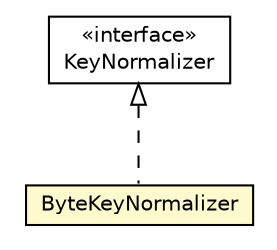 #!/usr/local/bin/dot
#
# Class diagram 
# Generated by UMLGraph version R5_6-24-gf6e263 (http://www.umlgraph.org/)
#

digraph G {
	edge [fontname="Helvetica",fontsize=10,labelfontname="Helvetica",labelfontsize=10];
	node [fontname="Helvetica",fontsize=10,shape=plaintext];
	nodesep=0.25;
	ranksep=0.5;
	// com.orientechnologies.orient.core.storage.index.nkbtree.normalizers.ByteKeyNormalizer
	c906937 [label=<<table title="com.orientechnologies.orient.core.storage.index.nkbtree.normalizers.ByteKeyNormalizer" border="0" cellborder="1" cellspacing="0" cellpadding="2" port="p" bgcolor="lemonChiffon" href="./ByteKeyNormalizer.html">
		<tr><td><table border="0" cellspacing="0" cellpadding="1">
<tr><td align="center" balign="center"> ByteKeyNormalizer </td></tr>
		</table></td></tr>
		</table>>, URL="./ByteKeyNormalizer.html", fontname="Helvetica", fontcolor="black", fontsize=10.0];
	// com.orientechnologies.orient.core.storage.index.nkbtree.normalizers.KeyNormalizer
	c906941 [label=<<table title="com.orientechnologies.orient.core.storage.index.nkbtree.normalizers.KeyNormalizer" border="0" cellborder="1" cellspacing="0" cellpadding="2" port="p" href="./KeyNormalizer.html">
		<tr><td><table border="0" cellspacing="0" cellpadding="1">
<tr><td align="center" balign="center"> &#171;interface&#187; </td></tr>
<tr><td align="center" balign="center"> KeyNormalizer </td></tr>
		</table></td></tr>
		</table>>, URL="./KeyNormalizer.html", fontname="Helvetica", fontcolor="black", fontsize=10.0];
	//com.orientechnologies.orient.core.storage.index.nkbtree.normalizers.ByteKeyNormalizer implements com.orientechnologies.orient.core.storage.index.nkbtree.normalizers.KeyNormalizer
	c906941:p -> c906937:p [dir=back,arrowtail=empty,style=dashed];
}

